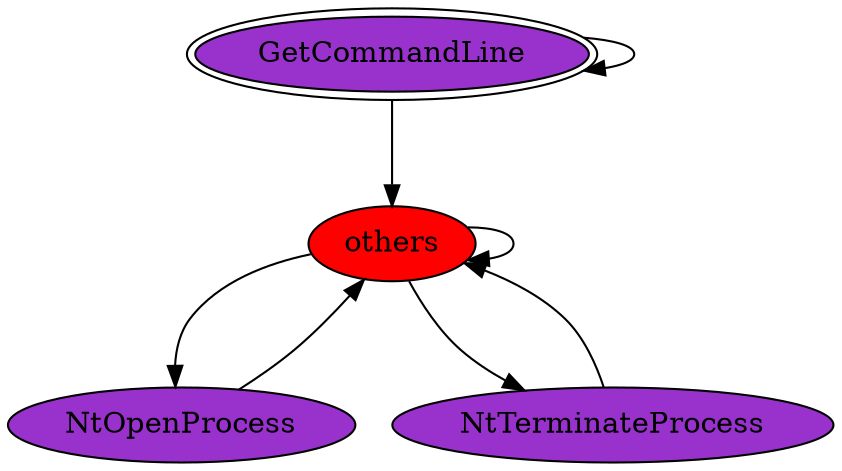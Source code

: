 digraph "./REPORTS/6744/API_PER_CATEGORY/OpenProcess.exe_4480_Processes_API_per_Category_Transition_Matrix" {
	GetCommandLine [label=GetCommandLine fillcolor=darkorchid peripheries=2 style=filled]
	GetCommandLine -> GetCommandLine [label=0.5 fontcolor=white]
	others [label=others fillcolor=red style=filled]
	GetCommandLine -> others [label=0.5 fontcolor=white]
	others -> others [label=0.9663 fontcolor=white]
	NtOpenProcess [label=NtOpenProcess fillcolor=darkorchid style=filled]
	others -> NtOpenProcess [label=0.0112 fontcolor=white]
	NtTerminateProcess [label=NtTerminateProcess fillcolor=darkorchid style=filled]
	others -> NtTerminateProcess [label=0.0225 fontcolor=white]
	NtOpenProcess -> others [label=1.0 fontcolor=white]
	NtTerminateProcess -> others [label=1.0 fontcolor=white]
}
